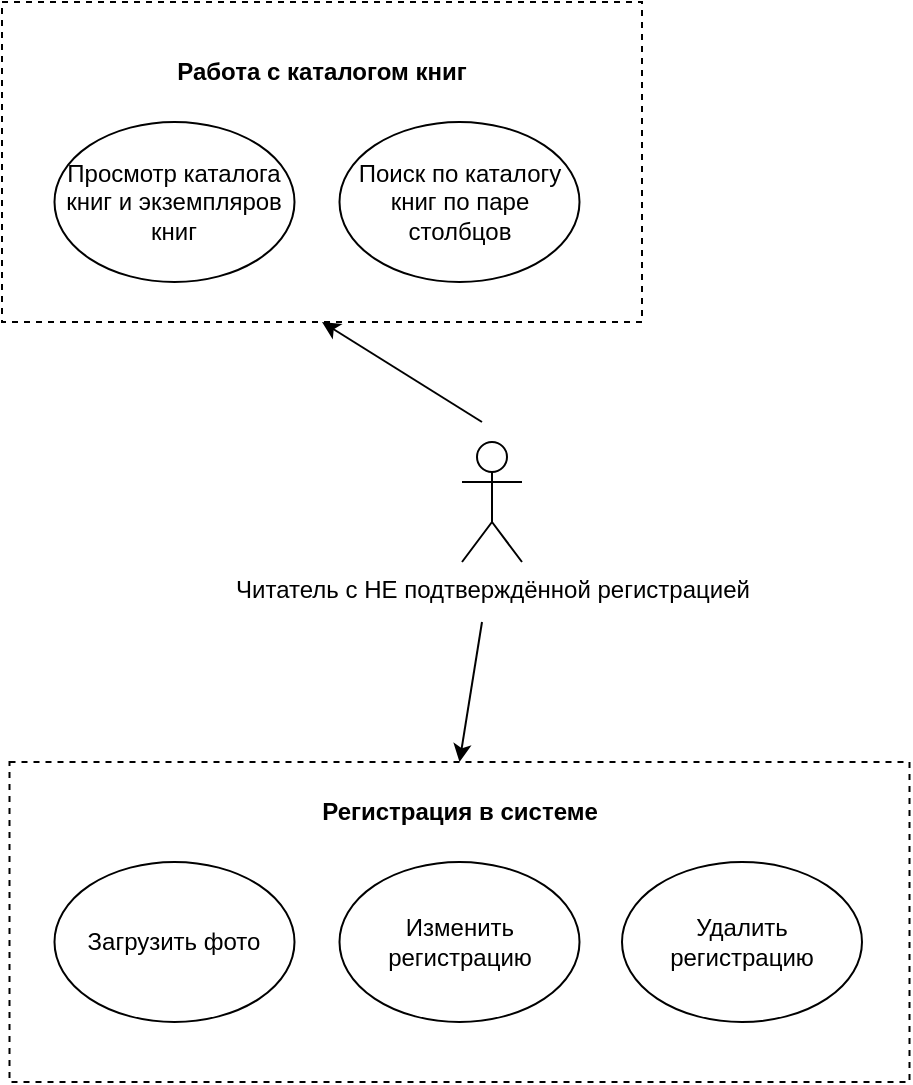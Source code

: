 <mxGraphModel dx="1050" dy="530" grid="1" gridSize="10" guides="1" tooltips="1" connect="1" arrows="1" fold="1" page="1" pageScale="1" pageWidth="2336" pageHeight="1654" math="0" shadow="0">
  <root>
    <mxCell id="0" />
    <mxCell id="1" parent="0" />
    <mxCell id="U7CLlOOGwDEL3iCLRZDy-5" value="Читатель с НЕ подтверждённой регистрацией" style="shape=umlActor;verticalLabelPosition=bottom;verticalAlign=top;html=1;outlineConnect=0;" parent="1" vertex="1">
      <mxGeometry x="690" y="400" width="30" height="60" as="geometry" />
    </mxCell>
    <mxCell id="U7CLlOOGwDEL3iCLRZDy-8" value="" style="rounded=0;whiteSpace=wrap;html=1;dashed=1;" parent="1" vertex="1">
      <mxGeometry x="460" y="180" width="320" height="160" as="geometry" />
    </mxCell>
    <mxCell id="U7CLlOOGwDEL3iCLRZDy-10" value="Просмотр каталога книг и экземпляров книг" style="ellipse;whiteSpace=wrap;html=1;" parent="1" vertex="1">
      <mxGeometry x="486.25" y="240" width="120" height="80" as="geometry" />
    </mxCell>
    <mxCell id="U7CLlOOGwDEL3iCLRZDy-11" value="Поиск по каталогу книг по паре столбцов" style="ellipse;whiteSpace=wrap;html=1;" parent="1" vertex="1">
      <mxGeometry x="628.75" y="240" width="120" height="80" as="geometry" />
    </mxCell>
    <mxCell id="U7CLlOOGwDEL3iCLRZDy-14" value="Работа с каталогом книг" style="text;html=1;align=center;verticalAlign=middle;whiteSpace=wrap;rounded=0;fontStyle=1" parent="1" vertex="1">
      <mxGeometry x="501.25" y="200" width="237.5" height="30" as="geometry" />
    </mxCell>
    <mxCell id="U7CLlOOGwDEL3iCLRZDy-31" value="" style="rounded=0;whiteSpace=wrap;html=1;dashed=1;" parent="1" vertex="1">
      <mxGeometry x="463.75" y="560" width="450" height="160" as="geometry" />
    </mxCell>
    <mxCell id="U7CLlOOGwDEL3iCLRZDy-34" value="Регистрация в системе" style="text;html=1;align=center;verticalAlign=middle;whiteSpace=wrap;rounded=0;fontStyle=1" parent="1" vertex="1">
      <mxGeometry x="570" y="570" width="237.5" height="30" as="geometry" />
    </mxCell>
    <mxCell id="U7CLlOOGwDEL3iCLRZDy-43" value="" style="endArrow=classic;html=1;rounded=0;entryX=0.5;entryY=1;entryDx=0;entryDy=0;" parent="1" target="U7CLlOOGwDEL3iCLRZDy-8" edge="1">
      <mxGeometry width="50" height="50" relative="1" as="geometry">
        <mxPoint x="700" y="390" as="sourcePoint" />
        <mxPoint x="830" y="520" as="targetPoint" />
      </mxGeometry>
    </mxCell>
    <mxCell id="U7CLlOOGwDEL3iCLRZDy-44" value="" style="endArrow=classic;html=1;rounded=0;entryX=0.5;entryY=0;entryDx=0;entryDy=0;" parent="1" target="U7CLlOOGwDEL3iCLRZDy-31" edge="1">
      <mxGeometry width="50" height="50" relative="1" as="geometry">
        <mxPoint x="700" y="490" as="sourcePoint" />
        <mxPoint x="700" y="540" as="targetPoint" />
      </mxGeometry>
    </mxCell>
    <mxCell id="rLfAB2LgZrqo5nBIkiLM-1" value="Изменить регистрацию" style="ellipse;whiteSpace=wrap;html=1;" parent="1" vertex="1">
      <mxGeometry x="628.75" y="610" width="120" height="80" as="geometry" />
    </mxCell>
    <mxCell id="rLfAB2LgZrqo5nBIkiLM-2" value="Удалить регистрацию" style="ellipse;whiteSpace=wrap;html=1;" parent="1" vertex="1">
      <mxGeometry x="770" y="610" width="120" height="80" as="geometry" />
    </mxCell>
    <mxCell id="5fjAgPqu5EAKd4OZmQvw-1" value="Загрузить фото" style="ellipse;whiteSpace=wrap;html=1;" vertex="1" parent="1">
      <mxGeometry x="486.25" y="610" width="120" height="80" as="geometry" />
    </mxCell>
  </root>
</mxGraphModel>
